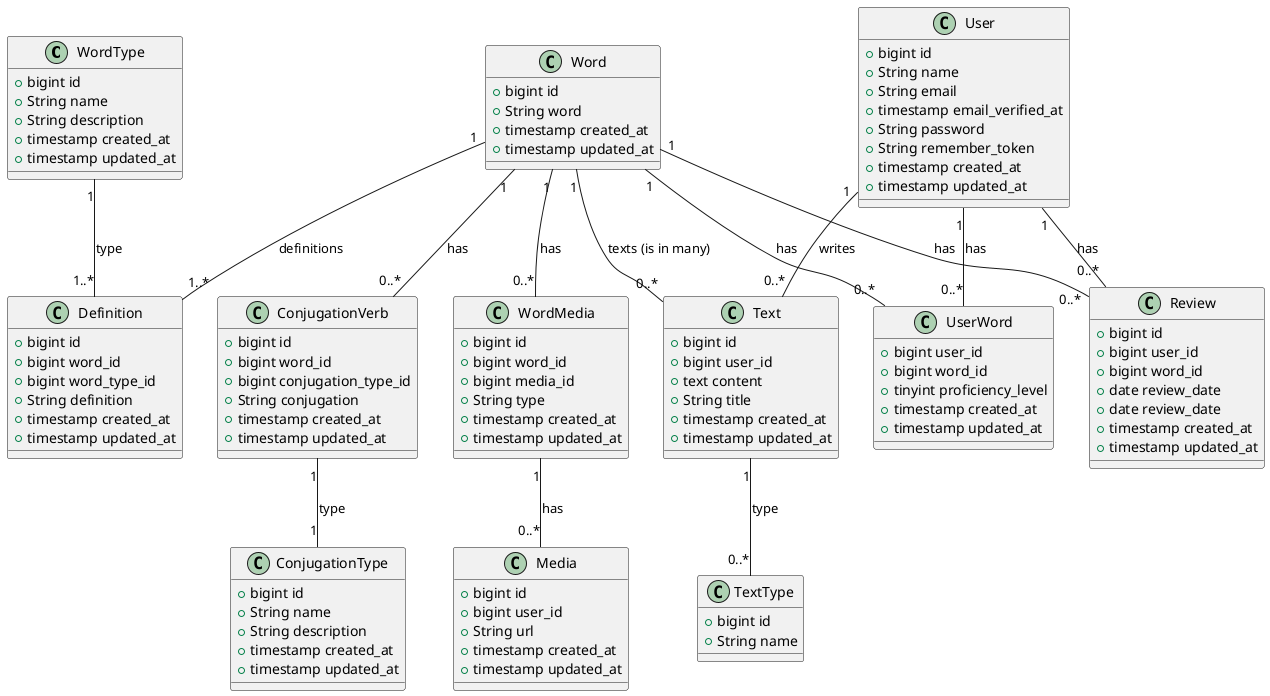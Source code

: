 @startuml Entities

class WordType {
    +bigint id
    +String name
    +String description
    +timestamp created_at
    +timestamp updated_at
}

class User {
    +bigint id
    +String name
    +String email
    +timestamp email_verified_at
    +String password
    +String remember_token
    +timestamp created_at
    +timestamp updated_at
}

class UserWord {
    +bigint user_id
    +bigint word_id
    +tinyint proficiency_level
    +timestamp created_at
    +timestamp updated_at
}

class Word {
    +bigint id
    +String word
    +timestamp created_at
    +timestamp updated_at
}

class Definition {
    +bigint id
    +bigint word_id
    +bigint word_type_id
    +String definition
    +timestamp created_at
    +timestamp updated_at
}

class Review {
    +bigint id
    +bigint user_id
    +bigint word_id
    +date review_date
    +date review_date
    +timestamp created_at
    +timestamp updated_at
}

class Text {
    +bigint id
    +bigint user_id
    +text content
    +String title
    +timestamp created_at
    +timestamp updated_at
}

class  TextType {
    +bigint id
    +String name
}

class ConjugationVerb {
    +bigint id
    +bigint word_id
    +bigint conjugation_type_id
    +String conjugation
    +timestamp created_at
    +timestamp updated_at
}

class ConjugationType {
    +bigint id
    +String name
    +String description
    +timestamp created_at
    +timestamp updated_at
}

class Media {
    +bigint id
    +bigint user_id
    +String url
    +timestamp created_at
    +timestamp updated_at
}

class WordMedia {
    +bigint id
    +bigint word_id
    +bigint media_id
    +String type
    +timestamp created_at
    +timestamp updated_at
}

Word "1" -- "0..*" Review : has
Word "1" -- "0..*" Text : texts (is in many)
User "1" -- "0..*" Text : writes
Text "1" -- "0..*" TextType : type
User "1" -- "0..*" UserWord : has
Word "1" -- "0..*" UserWord : has
Word "1" -- "0..*" ConjugationVerb : has
ConjugationVerb "1" -- "1" ConjugationType : type
User "1" -- "0..*" Review : has
Word "1" -- "1..*" Definition : definitions
WordType "1" -- "1..*" Definition : type
WordMedia "1" -- "0..*" Media : has
Word "1" -- "0..*" WordMedia : has

@enduml
